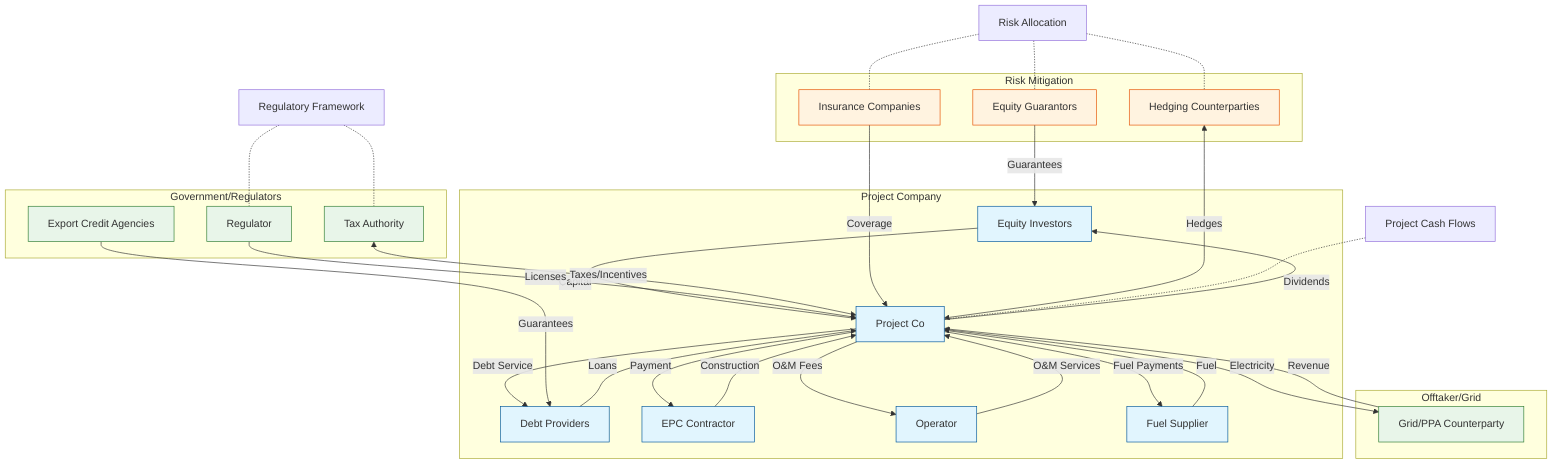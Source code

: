 flowchart TD
    subgraph "Project Company"
        A[Equity Investors] -->|Capital| B[Project Co]
        B -->|Dividends| A
        
        C[Debt Providers] -->|Loans| B
        B -->|Debt Service| C
        
        D[EPC Contractor] -->|Construction| B
        B -->|Payment| D
        
        E[Operator] -->|O&M Services| B
        B -->|O&M Fees| E
        
        F[Fuel Supplier] -->|Fuel| B
        B -->|Fuel Payments| F
    end
    
    subgraph "Offtaker/Grid"
        B -->|Electricity| G[Grid/PPA Counterparty]
        G -->|Revenue| B
    end
    
    subgraph "Government/Regulators"
        H[Regulator] -->|Licenses| B
        I[Tax Authority] <-->|Taxes/Incentives| B
        J[Export Credit Agencies] -->|Guarantees| C
    end
    
    subgraph "Risk Mitigation"
        K[Insurance Companies] -->|Coverage| B
        L[Hedging Counterparties] <-->|Hedges| B
        M[Equity Guarantors] -->|Guarantees| A
    end
    
    %% Styling
    classDef project fill:#e1f5fe,stroke:#01579b
    classDef external fill:#e8f5e9,stroke:#2e7d32
    classDef risk fill:#fff3e0,stroke:#e65100
    
    class A,B,C,D,E,F project
    class G,H,I,J external
    class K,L,M risk
    
    %% Annotations
    note1[Project Cash Flows]:::note
    note2[Risk Allocation]:::note
    note3[Regulatory Framework]:::note
    
    note1 -.- B
    note2 -.- K & L & M
    note3 -.- H & I